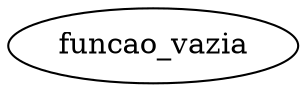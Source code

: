 # Executado assim: output2dot.sh 
# https://graphviz.org/doc/info/lang.html
digraph {
  x600001dd51e0 [label="funcao_vazia"];
}
